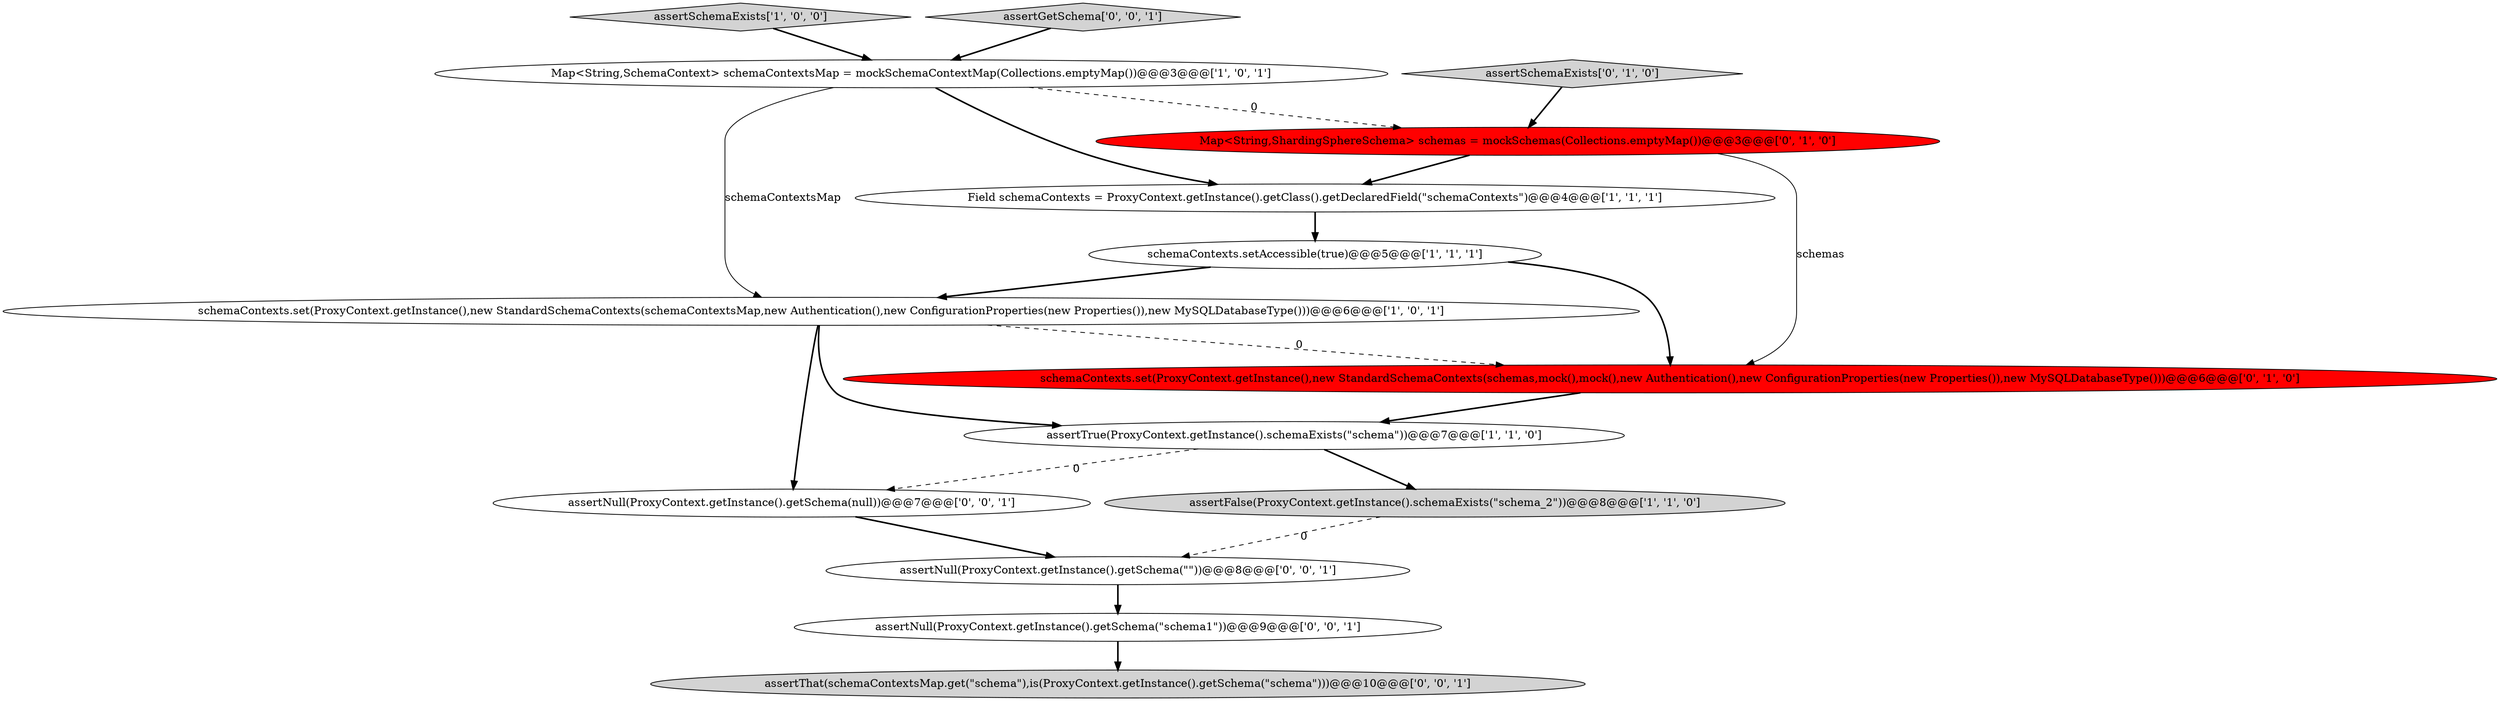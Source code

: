 digraph {
9 [style = filled, label = "schemaContexts.set(ProxyContext.getInstance(),new StandardSchemaContexts(schemas,mock(),mock(),new Authentication(),new ConfigurationProperties(new Properties()),new MySQLDatabaseType()))@@@6@@@['0', '1', '0']", fillcolor = red, shape = ellipse image = "AAA1AAABBB2BBB"];
2 [style = filled, label = "Field schemaContexts = ProxyContext.getInstance().getClass().getDeclaredField(\"schemaContexts\")@@@4@@@['1', '1', '1']", fillcolor = white, shape = ellipse image = "AAA0AAABBB1BBB"];
6 [style = filled, label = "assertFalse(ProxyContext.getInstance().schemaExists(\"schema_2\"))@@@8@@@['1', '1', '0']", fillcolor = lightgray, shape = ellipse image = "AAA0AAABBB1BBB"];
7 [style = filled, label = "assertSchemaExists['0', '1', '0']", fillcolor = lightgray, shape = diamond image = "AAA0AAABBB2BBB"];
14 [style = filled, label = "assertNull(ProxyContext.getInstance().getSchema(\"schema1\"))@@@9@@@['0', '0', '1']", fillcolor = white, shape = ellipse image = "AAA0AAABBB3BBB"];
0 [style = filled, label = "schemaContexts.set(ProxyContext.getInstance(),new StandardSchemaContexts(schemaContextsMap,new Authentication(),new ConfigurationProperties(new Properties()),new MySQLDatabaseType()))@@@6@@@['1', '0', '1']", fillcolor = white, shape = ellipse image = "AAA0AAABBB1BBB"];
10 [style = filled, label = "assertNull(ProxyContext.getInstance().getSchema(null))@@@7@@@['0', '0', '1']", fillcolor = white, shape = ellipse image = "AAA0AAABBB3BBB"];
13 [style = filled, label = "assertThat(schemaContextsMap.get(\"schema\"),is(ProxyContext.getInstance().getSchema(\"schema\")))@@@10@@@['0', '0', '1']", fillcolor = lightgray, shape = ellipse image = "AAA0AAABBB3BBB"];
5 [style = filled, label = "schemaContexts.setAccessible(true)@@@5@@@['1', '1', '1']", fillcolor = white, shape = ellipse image = "AAA0AAABBB1BBB"];
3 [style = filled, label = "assertSchemaExists['1', '0', '0']", fillcolor = lightgray, shape = diamond image = "AAA0AAABBB1BBB"];
8 [style = filled, label = "Map<String,ShardingSphereSchema> schemas = mockSchemas(Collections.emptyMap())@@@3@@@['0', '1', '0']", fillcolor = red, shape = ellipse image = "AAA1AAABBB2BBB"];
1 [style = filled, label = "assertTrue(ProxyContext.getInstance().schemaExists(\"schema\"))@@@7@@@['1', '1', '0']", fillcolor = white, shape = ellipse image = "AAA0AAABBB1BBB"];
4 [style = filled, label = "Map<String,SchemaContext> schemaContextsMap = mockSchemaContextMap(Collections.emptyMap())@@@3@@@['1', '0', '1']", fillcolor = white, shape = ellipse image = "AAA0AAABBB1BBB"];
11 [style = filled, label = "assertGetSchema['0', '0', '1']", fillcolor = lightgray, shape = diamond image = "AAA0AAABBB3BBB"];
12 [style = filled, label = "assertNull(ProxyContext.getInstance().getSchema(\"\"))@@@8@@@['0', '0', '1']", fillcolor = white, shape = ellipse image = "AAA0AAABBB3BBB"];
5->9 [style = bold, label=""];
4->0 [style = solid, label="schemaContextsMap"];
11->4 [style = bold, label=""];
8->9 [style = solid, label="schemas"];
1->10 [style = dashed, label="0"];
4->2 [style = bold, label=""];
7->8 [style = bold, label=""];
3->4 [style = bold, label=""];
6->12 [style = dashed, label="0"];
0->10 [style = bold, label=""];
1->6 [style = bold, label=""];
5->0 [style = bold, label=""];
8->2 [style = bold, label=""];
10->12 [style = bold, label=""];
0->1 [style = bold, label=""];
12->14 [style = bold, label=""];
4->8 [style = dashed, label="0"];
0->9 [style = dashed, label="0"];
14->13 [style = bold, label=""];
9->1 [style = bold, label=""];
2->5 [style = bold, label=""];
}
